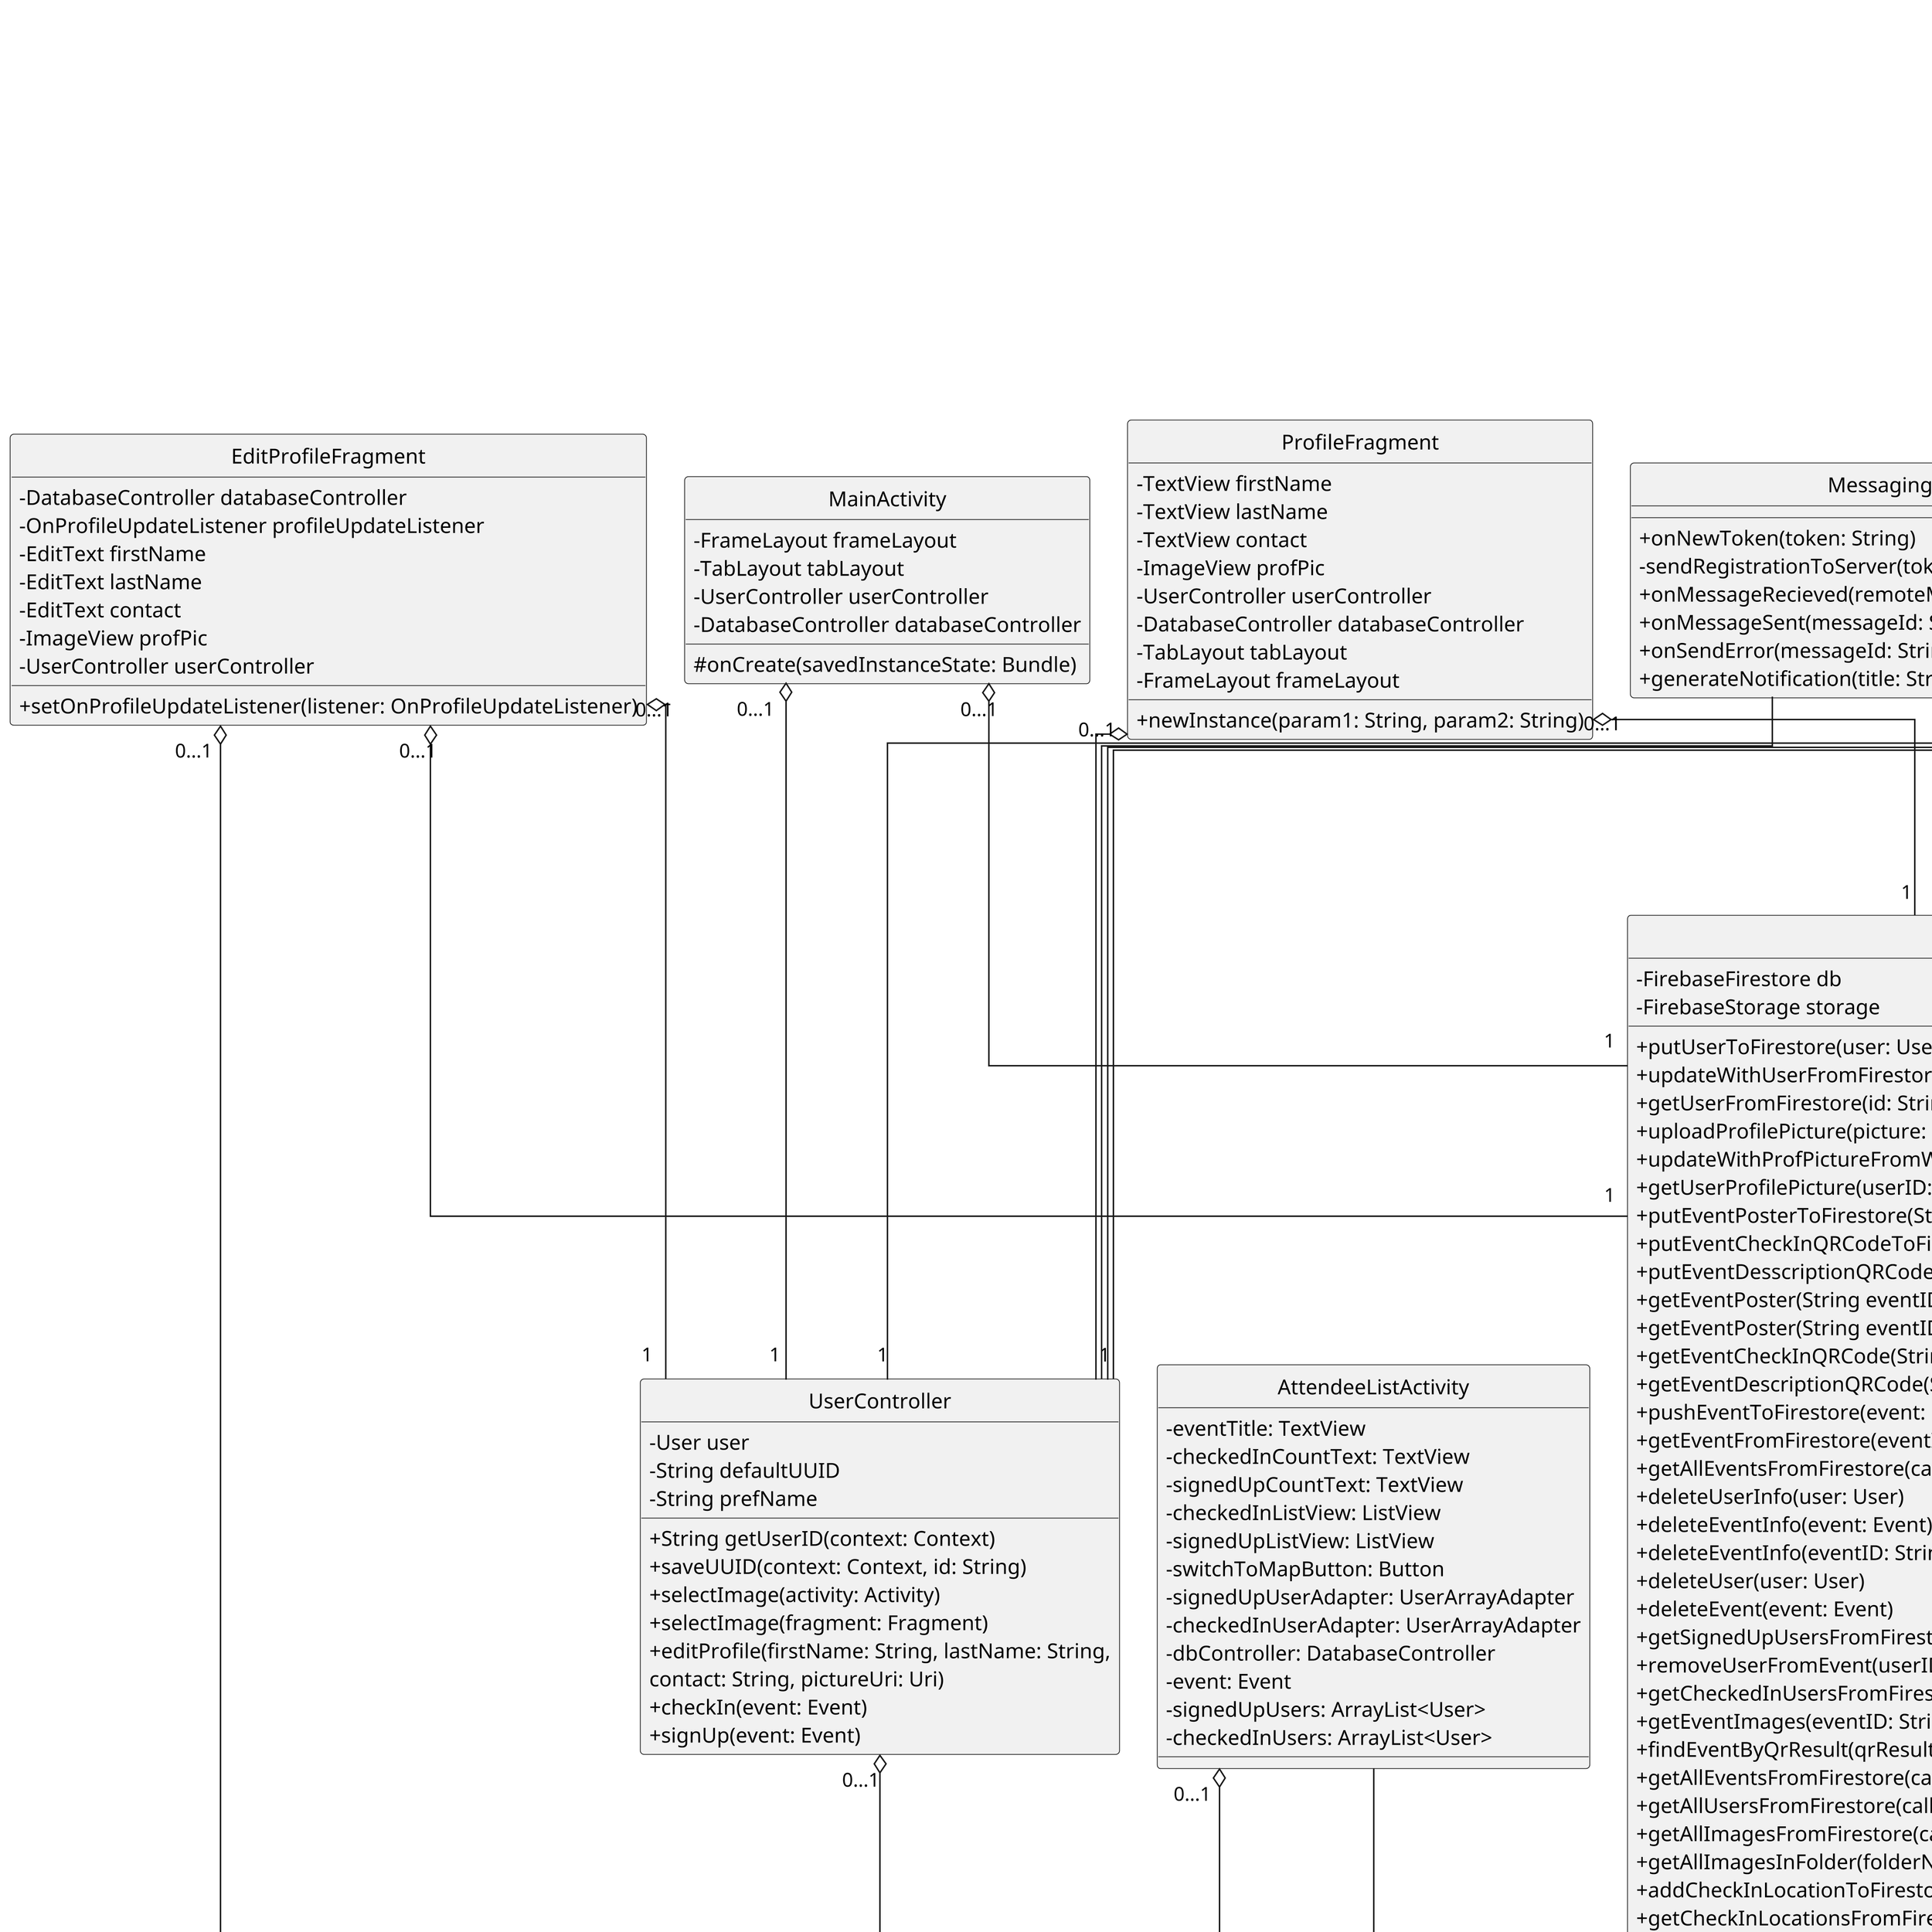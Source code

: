 @startuml
'https://plantuml.com/class-diagram

note as N1 
    Getter and setter methods as well as inherited methods are not shown for brevity.
end note

class AttendeeListActivity {
    -eventTitle: TextView
    -checkedInCountText: TextView
    -signedUpCountText: TextView
    -checkedInListView: ListView
    -signedUpListView: ListView
    -switchToMapButton: Button
    -signedUpUserAdapter: UserArrayAdapter
    -checkedInUserAdapter: UserArrayAdapter
    -dbController: DatabaseController
    -event: Event
    -signedUpUsers: ArrayList<User>
    -checkedInUsers: ArrayList<User>
}
AttendeeListActivity "0...1" o-- "0..*" User
AttendeeListActivity -- UserArrayAdapter

'Done
class CaptureAct {
    -String SCAN_RESULT
}

'Done
class CheckInConfirmationDialog {
    -View rootView
    -ImageView imageView
    +showEvent(event: Event)
}

'Done
class CheckInFragment {
    -DatabaseController databaseController
    -CheckInConfirmationDialog checkInConfirmationDialog
    -Event event
    -ActivityResultLauncher<ScanOptions> scanLauncher
    -processResult(ScanIntentResult: result)
    -showCheckInConfirmation()
}
CheckInFragment "1" *-- "0...1" CheckInConfirmationDialog
CheckInFragment "1" o-- "1" DatabaseController
CheckInFragment "1" o-- "1" Event
CheckInFragment "1" *-- "0...1" CaptureAct
CheckInFragment -- CheckInView

'Done
class CheckInView {
    -ScanButtonListener listener
    +setListener(listener: ScanButtonListener)
    +getRootView(): View
    +onButtonClick()
}

'Done
class DatabaseController {
    -FirebaseFirestore db
    -FirebaseStorage storage
    +putUserToFirestore(user: User)
    +updateWithUserFromFirestore(id: String, userController: UserController)
    +getUserFromFirestore(id: String, callback: UserCallback)
    +uploadProfilePicture(picture: Uri, user: User)
    +updateWithProfPictureFromWeb(user: User)
    +getUserProfilePicture(userID: String, callback: ImageUriCallback)
    +putEventPosterToFirestore(String: eventID, Uri imageUri)
    +putEventCheckInQRCodeToFirestore(String: eventID, Uri imageUri)
    +putEventDesscriptionQRCodeToFirestore(String: eventID, Uri imageUri)
    +getEventPoster(String eventID, callback: EventImageUriCallbacks)
    +getEventPoster(String eventID, imageView: ImageView, callback: EventImageUriCallbacks)
    +getEventCheckInQRCode(String eventID, callback: EventImageUriCallbacks)
    +getEventDescriptionQRCode(String eventID, callback: EventImageUriCallbacks)
    +pushEventToFirestore(event: Event)
    +getEventFromFirestore(eventID: String, callback: GetEventCallback)
    +getAllEventsFromFirestore(callback: GetAllEventsCallback)
    +deleteUserInfo(user: User)
    +deleteEventInfo(event: Event)
    +deleteEventInfo(eventID: String)
    +deleteUser(user: User)
    +deleteEvent(event: Event)
    +getSignedUpUsersFromFirestore(event: Event, callback: GetSignedUpUsersCallback)
    +removeUserFromEvent(userID: String, eventID String)
    +getCheckedInUsersFromFirestore(event: Event, callback: GetCheckedInuUsersCallback)
    +getEventImages(eventID: String, callbacks: EventImageUriCallback)
    +findEventByQrResult(qrResult: String, callback: getEventCallback)
    +getAllEventsFromFirestore(callback: GetAllEventsCallback)
    +getAllUsersFromFirestore(callback: GetAllUsersCallback)
    +getAllImagesFromFirestore(callback: GetAllImagesCallback)
    +getAllImagesInFolder(folderName: String, callback: ImageUriCallback)
    +addCheckInLocationToFirestore(event: Event, Location: location)
    +getCheckInLocationsFromFirestore(event: Event, callback: GetCheckInLocationCallback)
    +addSignedUpUser(event: Event, user: User)
    +addEventToUser(user: User, event: Event)
    +deleteAttendingEvent(user: String, eventID: String)
    +deleteHostingEvent(uuid: String, creatorUUID: String)
    +getEventCreatorUUID(event: Event, callback: GetEventCreatorUUIDCallback)
    +pushAdminCode(adminCode: String)
    +updateAdmin(adminCode: String, user: User, context: Context)
    +putNotificationToFirestore(title: String, message: String, topic: String, id: String)
    +addFCMTokenToUser(userID: String, token: String)
    +getCheckedInUserCountFromFirestore(event: Event, GetCheckedInUserCountCallback: callback)
}

'Done
class EditProfileFragment {
    -DatabaseController databaseController
    -OnProfileUpdateListener profileUpdateListener
    -EditText firstName
    -EditText lastName
    -EditText contact
    -ImageView profPic
    -UserController userController
    +setOnProfileUpdateListener(listener: OnProfileUpdateListener)
}
EditProfileFragment "0...1" o-- "1" DatabaseController
EditProfileFragment "0...1" o-- "1" UserController
EditProfileFragment "0...1" o-- "1" User

'Done
class Event {
    -String uuid
    -String name
    -int capacity
    -Collection<String> signedUpUsers
    -Collection<String> checkedInUsers
    -Uri posterUri
    -Uri checkInQrCodeUri
    -Uri descriptionQRCodeUri
    -Object location
    -Date date
    -String creatorUUID
    -String description
    -HashMap<String, Integer> checkedInEventCount
    +isCapped(): boolean
    +isFull(): boolean
    +addCheckedInUser(uuid: String)
    +addCheckedInCount(uuid: String, count: Integer)
    +increaseCheckedInCount(uuid: String)
    +getCheckedInCount(uuid: String): Integer
    +addSignedUpUser(uuid: String)
    +isUserCheckedIn(uuid: String): boolean
    +isUserSignedUp(uuid: String): boolean
}

'Done
class EventArrayAdapter {
    -ArrayList<Event> events
    -Context context
}
EventArrayAdapter "0...1" o-- "0...*" Event

'Done
class EventController {
  -Event event
  +checkInUser(uuid: String)
  +signUpUser(uuid: String)
}
EventController "0...*" o-- "1" Event

'Done
class EventCreationFragment {
    -EventCreationView view
    -ActivityResultLauncher<Intent> imagePickerLauncher
    -createImagePickerLauncher()
}
EventCreationFragment -- DatabaseController
EventCreationFragment -- UserController
EventCreationFragment "1" *-- "1" EventCreationView

class EventCreationView {
    -EditText eventEditText
    -EditText eventDescription
    -Button imageButton
    -Button confirmButton
    -ImageView captureImage
    -View rootView
    -Uri posterUri
    +setImageButtonListener(listener: ImageButtonListener)
    +setConfirmButtonListener(listener: ConfirmButtonListener)
    +getEventName(): String
    +getEventDescription(): String
}

class EventDetailsFragment {
    -TextView eventDescription
    -TextView announcement
    -ImageView eventPoster
    -Button backButton
    +newInstance(Event event)
}
EventDetailsFragment -- QRCodeFragment

'Done
class HomeFragment {
    -DatabaseController dbController
    -ArrayList<Event> events
    -ListView eventsList
    -EventArrayAdapter eventsArrayAdapter
    -EventDetailsFragment frag
    +newInstance(param1: String, param2: String)
}
HomeFragment "0...1" *-- "1" EventArrayAdapter
HomeFragment "0...1" o-- "1" DatabaseController
HomeFragment "0...1" o-- "1" EventDetailsFragment

'Done
class MainActivity {
    -FrameLayout frameLayout
    -TabLayout tabLayout
    -UserController userController
    -DatabaseController databaseController
    #onCreate(savedInstanceState: Bundle)
}
MainActivity "0...1" o-- "1" DatabaseController
MainActivity "0...1" o-- "1" UserController

class Organizer {
    -String id
    -String phoneNumber
    -String name
    -List<Event> eventsOrganized
    -boolean geolocationEnabled
    +createEvent(eventDetails: Event)
    +uploadEventPoster(event: Event, poster: String)
    +generateQRCode(eventName: String): Bitmap
    +generateUniqueQRCode(eventName: String): Bitmap
    +enableGeolocationVerification()
    +disableGeolocationVerification()
}
Organizer "0...1" o-- "0...*" Event

'Done
class ProfileFragment {
    -TextView firstName
    -TextView lastName
    -TextView contact
    -ImageView profPic
    -UserController userController
    -DatabaseController databaseController
    -TabLayout tabLayout
    -FrameLayout frameLayout
    +newInstance(param1: String, param2: String)
}
ProfileFragment "0...1" o-- "1" DatabaseController
ProfileFragment "0...1" o-- "1" UserController

class QRCodeFragment {
    -String ARG_QR_CODE_BITMAP
    -ImageView qrCodeImageView
}

'Done
class User {
    -String profilePicPath
    -String id
    -String firstName
    -String lastName
    -String contact
    -ArrayList<String> attendingEvents
    -ArrayList<String> hostingEvents
    -Uri picture
    -String imgUrl
}

class UserArrayAdapter {
    -List<User> users
    -Context context
}

'Done
class UserController {
    -User user
    -String defaultUUID
    -String prefName
    +String getUserID(context: Context)
    +saveUUID(context: Context, id: String)
    +selectImage(activity: Activity)
    +selectImage(fragment: Fragment)
    +editProfile(firstName: String, lastName: String,
    contact: String, pictureUri: Uri)
    +checkIn(event: Event)
    +signUp(event: Event)
}
UserController "0...1" o-- "1" User
EventController -- UserController

'Done
class MessagingService{
    +onNewToken(token: String)
    -sendRegistrationToServer(token: String)
    +onMessageRecieved(remoteMessage: RemoteMessage)
    +onMessageSent(messageId: String)
    +onSendError(messageId: String, exception: Exception)
    +generateNotification(title: String, message: String)
}
MessagingService -- UserController
MessagingService -- DatabaseController

class MyEventsFragment {
    -userController: UserController
    -dbController: DatabaseController
    -myEventsArrayList: ArrayList<Event>
    -myEventsArrayAdapter: EventArrayAdapter
    -myEventsView: MyEventsView
    -frag: EventDetailsFragment
    -checkedInUsers: Collection<String>
    -signedUpEvents: ArrayList<String>
    -purgeOldEventsFromArrayLists(newEventsArrayList:ArrayList<Event>)
    +onItemClick(event: Event, position: int)
}
MyEventsFragment "0...1" *-- "1" MyEventsView
MyEventsFragment "0...1" *-- "1" DatabaseController
MyEventsFragment "0...1" *-- "1" UserController
MyEventsFragment "0...1" *-- "1" EventDetailsFragment
MyEventsFragment "0...1" *-- "0...1" Event


class MyEventsView{
    -myEventsListView: RecyclerView
    -rootView: View
    +setMyEventsListArrayAdapter(adapter: EventArrayAdapter)
    +getRootView(): View
}


skinparam nodesep 25
skinparam ranksep 100
skinparam dpi 300
skinparam monochrome true
skinparam linetype ortho
skinparam classAttributeIconSize 0
skinparam style strictuml
hide circle
@enduml
